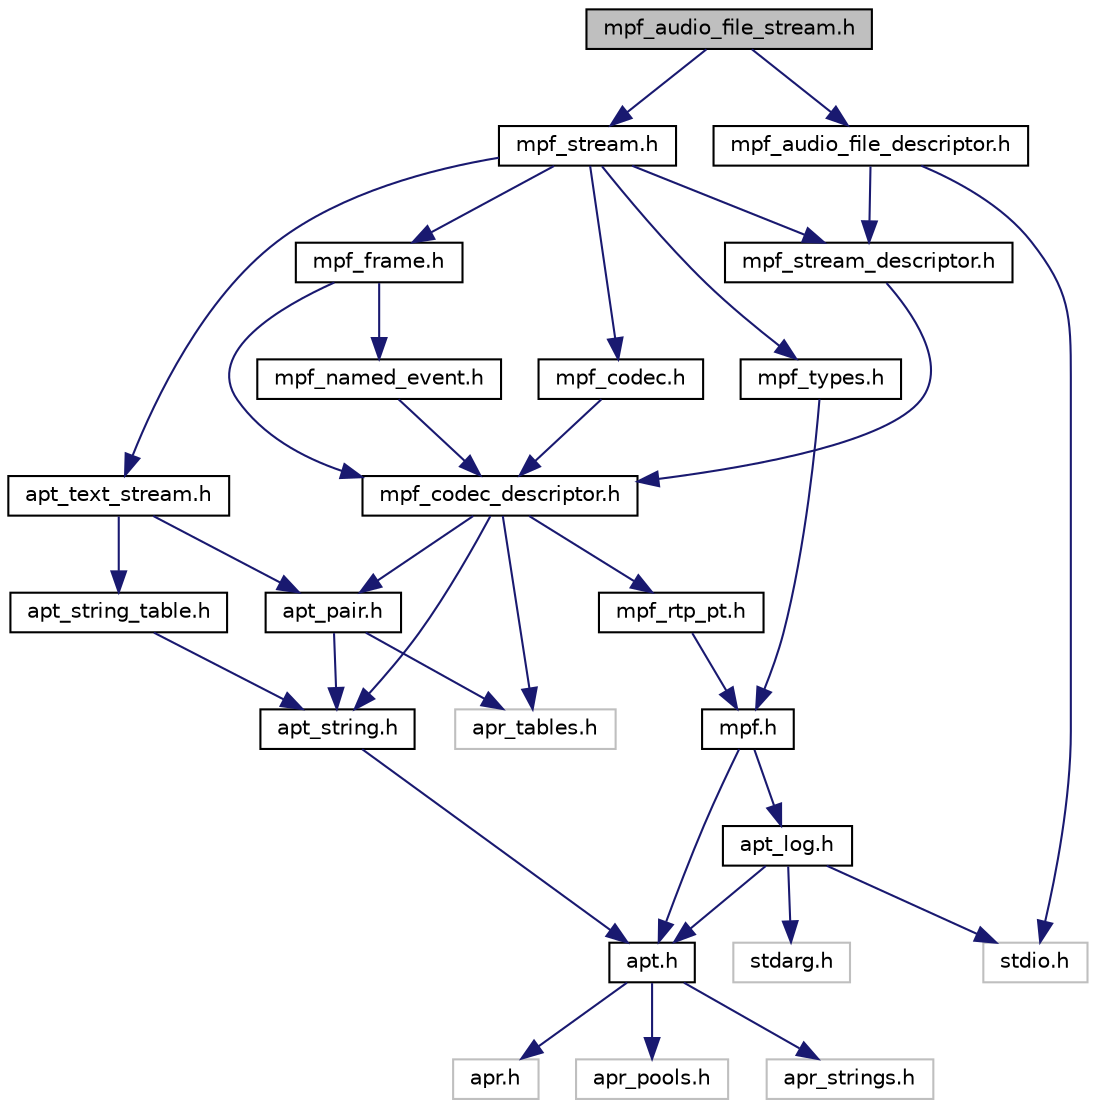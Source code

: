 digraph "mpf_audio_file_stream.h"
{
  edge [fontname="Helvetica",fontsize="10",labelfontname="Helvetica",labelfontsize="10"];
  node [fontname="Helvetica",fontsize="10",shape=record];
  Node0 [label="mpf_audio_file_stream.h",height=0.2,width=0.4,color="black", fillcolor="grey75", style="filled", fontcolor="black"];
  Node0 -> Node1 [color="midnightblue",fontsize="10",style="solid",fontname="Helvetica"];
  Node1 [label="mpf_stream.h",height=0.2,width=0.4,color="black", fillcolor="white", style="filled",URL="$mpf__stream_8h.html",tooltip="MPF Bidirectional Stream. "];
  Node1 -> Node2 [color="midnightblue",fontsize="10",style="solid",fontname="Helvetica"];
  Node2 [label="mpf_types.h",height=0.2,width=0.4,color="black", fillcolor="white", style="filled",URL="$mpf__types_8h.html",tooltip="MPF Types Declarations. "];
  Node2 -> Node3 [color="midnightblue",fontsize="10",style="solid",fontname="Helvetica"];
  Node3 [label="mpf.h",height=0.2,width=0.4,color="black", fillcolor="white", style="filled",URL="$mpf_8h.html",tooltip="Media Processing Framework Definitions. "];
  Node3 -> Node4 [color="midnightblue",fontsize="10",style="solid",fontname="Helvetica"];
  Node4 [label="apt.h",height=0.2,width=0.4,color="black", fillcolor="white", style="filled",URL="$apt_8h.html",tooltip="APR Toolkit Definitions. "];
  Node4 -> Node5 [color="midnightblue",fontsize="10",style="solid",fontname="Helvetica"];
  Node5 [label="apr.h",height=0.2,width=0.4,color="grey75", fillcolor="white", style="filled"];
  Node4 -> Node6 [color="midnightblue",fontsize="10",style="solid",fontname="Helvetica"];
  Node6 [label="apr_pools.h",height=0.2,width=0.4,color="grey75", fillcolor="white", style="filled"];
  Node4 -> Node7 [color="midnightblue",fontsize="10",style="solid",fontname="Helvetica"];
  Node7 [label="apr_strings.h",height=0.2,width=0.4,color="grey75", fillcolor="white", style="filled"];
  Node3 -> Node8 [color="midnightblue",fontsize="10",style="solid",fontname="Helvetica"];
  Node8 [label="apt_log.h",height=0.2,width=0.4,color="black", fillcolor="white", style="filled",URL="$apt__log_8h.html",tooltip="Basic Logger. "];
  Node8 -> Node9 [color="midnightblue",fontsize="10",style="solid",fontname="Helvetica"];
  Node9 [label="stdio.h",height=0.2,width=0.4,color="grey75", fillcolor="white", style="filled"];
  Node8 -> Node10 [color="midnightblue",fontsize="10",style="solid",fontname="Helvetica"];
  Node10 [label="stdarg.h",height=0.2,width=0.4,color="grey75", fillcolor="white", style="filled"];
  Node8 -> Node4 [color="midnightblue",fontsize="10",style="solid",fontname="Helvetica"];
  Node1 -> Node11 [color="midnightblue",fontsize="10",style="solid",fontname="Helvetica"];
  Node11 [label="mpf_frame.h",height=0.2,width=0.4,color="black", fillcolor="white", style="filled",URL="$mpf__frame_8h.html",tooltip="MPF Audio/Video/Named-event Frame. "];
  Node11 -> Node12 [color="midnightblue",fontsize="10",style="solid",fontname="Helvetica"];
  Node12 [label="mpf_codec_descriptor.h",height=0.2,width=0.4,color="black", fillcolor="white", style="filled",URL="$mpf__codec__descriptor_8h.html",tooltip="MPF Codec Descriptor. "];
  Node12 -> Node13 [color="midnightblue",fontsize="10",style="solid",fontname="Helvetica"];
  Node13 [label="apr_tables.h",height=0.2,width=0.4,color="grey75", fillcolor="white", style="filled"];
  Node12 -> Node14 [color="midnightblue",fontsize="10",style="solid",fontname="Helvetica"];
  Node14 [label="apt_string.h",height=0.2,width=0.4,color="black", fillcolor="white", style="filled",URL="$apt__string_8h.html",tooltip="String Representation. "];
  Node14 -> Node4 [color="midnightblue",fontsize="10",style="solid",fontname="Helvetica"];
  Node12 -> Node15 [color="midnightblue",fontsize="10",style="solid",fontname="Helvetica"];
  Node15 [label="apt_pair.h",height=0.2,width=0.4,color="black", fillcolor="white", style="filled",URL="$apt__pair_8h.html",tooltip="Generic Name-Value Pair. "];
  Node15 -> Node13 [color="midnightblue",fontsize="10",style="solid",fontname="Helvetica"];
  Node15 -> Node14 [color="midnightblue",fontsize="10",style="solid",fontname="Helvetica"];
  Node12 -> Node16 [color="midnightblue",fontsize="10",style="solid",fontname="Helvetica"];
  Node16 [label="mpf_rtp_pt.h",height=0.2,width=0.4,color="black", fillcolor="white", style="filled",URL="$mpf__rtp__pt_8h.html",tooltip="RTP Payload Types (RFC3551) "];
  Node16 -> Node3 [color="midnightblue",fontsize="10",style="solid",fontname="Helvetica"];
  Node11 -> Node17 [color="midnightblue",fontsize="10",style="solid",fontname="Helvetica"];
  Node17 [label="mpf_named_event.h",height=0.2,width=0.4,color="black", fillcolor="white", style="filled",URL="$mpf__named__event_8h.html",tooltip="MPF Named Events (RFC4733/RFC2833) "];
  Node17 -> Node12 [color="midnightblue",fontsize="10",style="solid",fontname="Helvetica"];
  Node1 -> Node18 [color="midnightblue",fontsize="10",style="solid",fontname="Helvetica"];
  Node18 [label="mpf_stream_descriptor.h",height=0.2,width=0.4,color="black", fillcolor="white", style="filled",URL="$mpf__stream__descriptor_8h.html",tooltip="MPF Stream Descriptor. "];
  Node18 -> Node12 [color="midnightblue",fontsize="10",style="solid",fontname="Helvetica"];
  Node1 -> Node19 [color="midnightblue",fontsize="10",style="solid",fontname="Helvetica"];
  Node19 [label="mpf_codec.h",height=0.2,width=0.4,color="black", fillcolor="white", style="filled",URL="$mpf__codec_8h.html",tooltip="MPF Codec. "];
  Node19 -> Node12 [color="midnightblue",fontsize="10",style="solid",fontname="Helvetica"];
  Node1 -> Node20 [color="midnightblue",fontsize="10",style="solid",fontname="Helvetica"];
  Node20 [label="apt_text_stream.h",height=0.2,width=0.4,color="black", fillcolor="white", style="filled",URL="$apt__text__stream_8h.html",tooltip="Text Stream Parse/Generate Routine. "];
  Node20 -> Node21 [color="midnightblue",fontsize="10",style="solid",fontname="Helvetica"];
  Node21 [label="apt_string_table.h",height=0.2,width=0.4,color="black", fillcolor="white", style="filled",URL="$apt__string__table_8h.html",tooltip="Generic String Table. "];
  Node21 -> Node14 [color="midnightblue",fontsize="10",style="solid",fontname="Helvetica"];
  Node20 -> Node15 [color="midnightblue",fontsize="10",style="solid",fontname="Helvetica"];
  Node0 -> Node22 [color="midnightblue",fontsize="10",style="solid",fontname="Helvetica"];
  Node22 [label="mpf_audio_file_descriptor.h",height=0.2,width=0.4,color="black", fillcolor="white", style="filled",URL="$mpf__audio__file__descriptor_8h.html",tooltip="MPF Audio File Descriptor. "];
  Node22 -> Node9 [color="midnightblue",fontsize="10",style="solid",fontname="Helvetica"];
  Node22 -> Node18 [color="midnightblue",fontsize="10",style="solid",fontname="Helvetica"];
}
